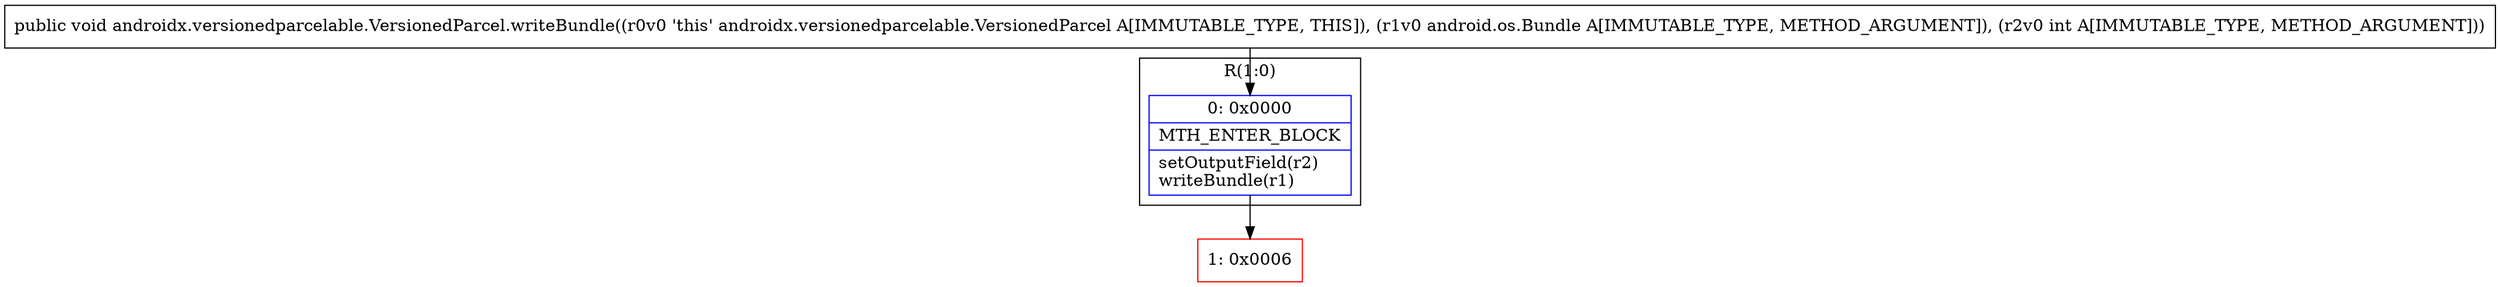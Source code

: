 digraph "CFG forandroidx.versionedparcelable.VersionedParcel.writeBundle(Landroid\/os\/Bundle;I)V" {
subgraph cluster_Region_415566079 {
label = "R(1:0)";
node [shape=record,color=blue];
Node_0 [shape=record,label="{0\:\ 0x0000|MTH_ENTER_BLOCK\l|setOutputField(r2)\lwriteBundle(r1)\l}"];
}
Node_1 [shape=record,color=red,label="{1\:\ 0x0006}"];
MethodNode[shape=record,label="{public void androidx.versionedparcelable.VersionedParcel.writeBundle((r0v0 'this' androidx.versionedparcelable.VersionedParcel A[IMMUTABLE_TYPE, THIS]), (r1v0 android.os.Bundle A[IMMUTABLE_TYPE, METHOD_ARGUMENT]), (r2v0 int A[IMMUTABLE_TYPE, METHOD_ARGUMENT])) }"];
MethodNode -> Node_0;
Node_0 -> Node_1;
}

